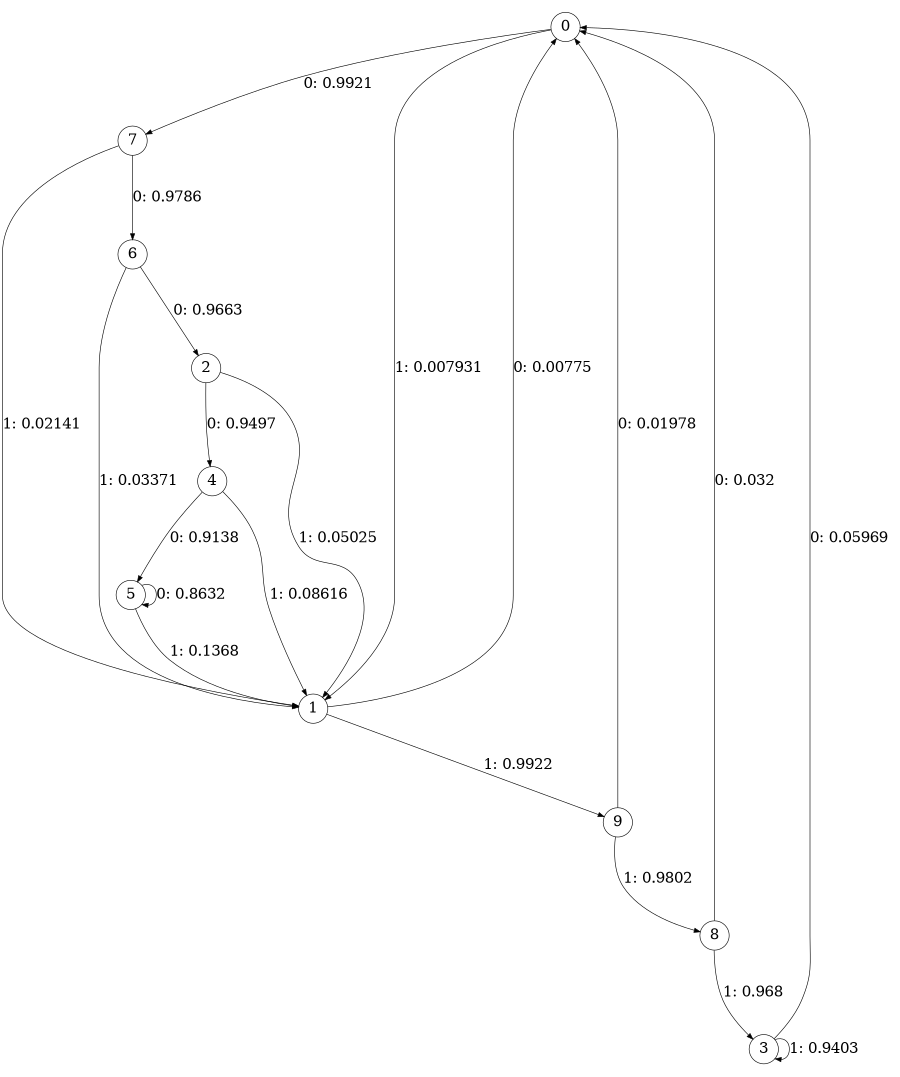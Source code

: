 digraph "ch1_face_source_L6" {
size = "6,8.5";
ratio = "fill";
node [shape = circle];
node [fontsize = 24];
edge [fontsize = 24];
0 -> 7 [label = "0: 0.9921   "];
0 -> 1 [label = "1: 0.007931  "];
1 -> 0 [label = "0: 0.00775  "];
1 -> 9 [label = "1: 0.9922   "];
2 -> 4 [label = "0: 0.9497   "];
2 -> 1 [label = "1: 0.05025  "];
3 -> 0 [label = "0: 0.05969  "];
3 -> 3 [label = "1: 0.9403   "];
4 -> 5 [label = "0: 0.9138   "];
4 -> 1 [label = "1: 0.08616  "];
5 -> 5 [label = "0: 0.8632   "];
5 -> 1 [label = "1: 0.1368   "];
6 -> 2 [label = "0: 0.9663   "];
6 -> 1 [label = "1: 0.03371  "];
7 -> 6 [label = "0: 0.9786   "];
7 -> 1 [label = "1: 0.02141  "];
8 -> 0 [label = "0: 0.032    "];
8 -> 3 [label = "1: 0.968    "];
9 -> 0 [label = "0: 0.01978  "];
9 -> 8 [label = "1: 0.9802   "];
}